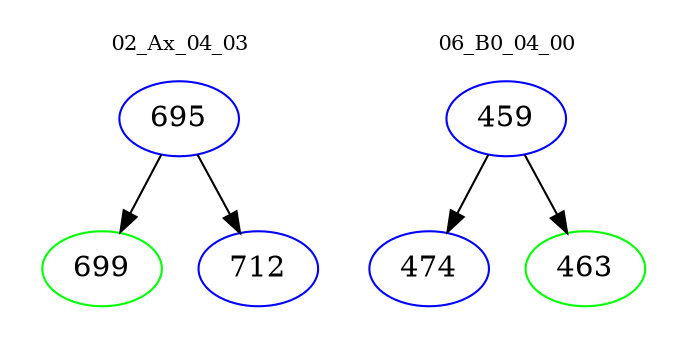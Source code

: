 digraph{
subgraph cluster_0 {
color = white
label = "02_Ax_04_03";
fontsize=10;
T0_695 [label="695", color="blue"]
T0_695 -> T0_699 [color="black"]
T0_699 [label="699", color="green"]
T0_695 -> T0_712 [color="black"]
T0_712 [label="712", color="blue"]
}
subgraph cluster_1 {
color = white
label = "06_B0_04_00";
fontsize=10;
T1_459 [label="459", color="blue"]
T1_459 -> T1_474 [color="black"]
T1_474 [label="474", color="blue"]
T1_459 -> T1_463 [color="black"]
T1_463 [label="463", color="green"]
}
}
